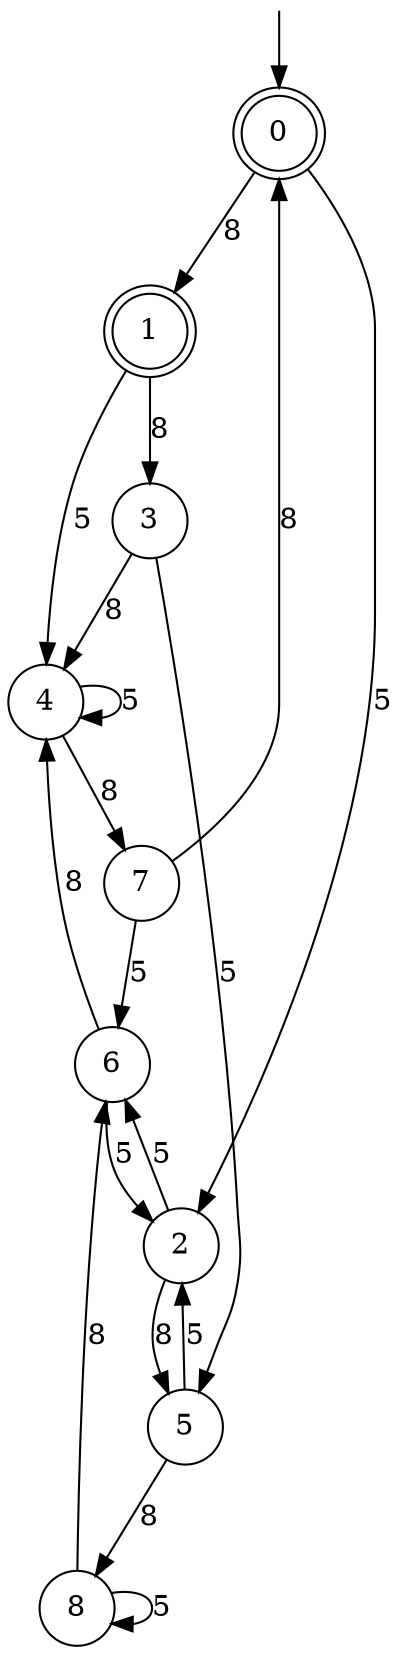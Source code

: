 digraph g {

	s0 [shape="doublecircle" label="0"];
	s1 [shape="doublecircle" label="1"];
	s2 [shape="circle" label="2"];
	s3 [shape="circle" label="3"];
	s4 [shape="circle" label="4"];
	s5 [shape="circle" label="5"];
	s6 [shape="circle" label="6"];
	s7 [shape="circle" label="7"];
	s8 [shape="circle" label="8"];
	s0 -> s1 [label="8"];
	s0 -> s2 [label="5"];
	s1 -> s3 [label="8"];
	s1 -> s4 [label="5"];
	s2 -> s5 [label="8"];
	s2 -> s6 [label="5"];
	s3 -> s4 [label="8"];
	s3 -> s5 [label="5"];
	s4 -> s7 [label="8"];
	s4 -> s4 [label="5"];
	s5 -> s8 [label="8"];
	s5 -> s2 [label="5"];
	s6 -> s4 [label="8"];
	s6 -> s2 [label="5"];
	s7 -> s0 [label="8"];
	s7 -> s6 [label="5"];
	s8 -> s6 [label="8"];
	s8 -> s8 [label="5"];

__start0 [label="" shape="none" width="0" height="0"];
__start0 -> s0;

}
